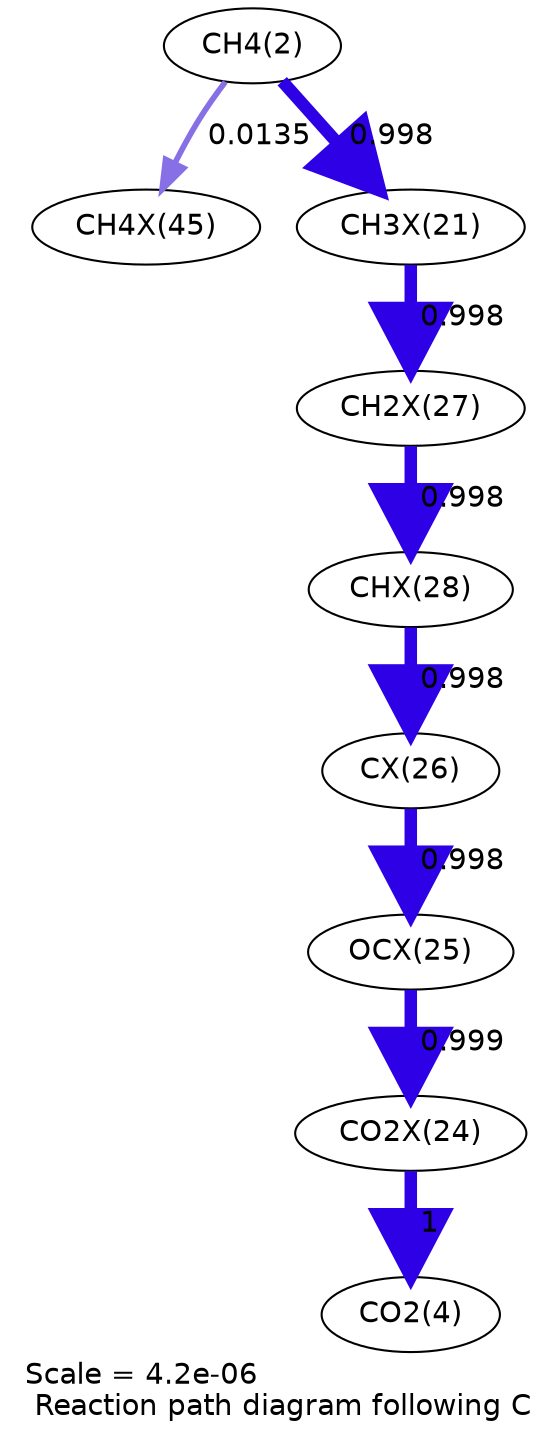 digraph reaction_paths {
center=1;
s4 -> s46[fontname="Helvetica", penwidth=2.75, arrowsize=1.37, color="0.7, 0.513, 0.9"
, label=" 0.0135"];
s4 -> s38[fontname="Helvetica", penwidth=6, arrowsize=3, color="0.7, 1.5, 0.9"
, label=" 0.998"];
s38 -> s44[fontname="Helvetica", penwidth=6, arrowsize=3, color="0.7, 1.5, 0.9"
, label=" 0.998"];
s44 -> s45[fontname="Helvetica", penwidth=6, arrowsize=3, color="0.7, 1.5, 0.9"
, label=" 0.998"];
s45 -> s43[fontname="Helvetica", penwidth=6, arrowsize=3, color="0.7, 1.5, 0.9"
, label=" 0.998"];
s43 -> s42[fontname="Helvetica", penwidth=6, arrowsize=3, color="0.7, 1.5, 0.9"
, label=" 0.998"];
s42 -> s41[fontname="Helvetica", penwidth=6, arrowsize=3, color="0.7, 1.5, 0.9"
, label=" 0.999"];
s41 -> s6[fontname="Helvetica", penwidth=6, arrowsize=3, color="0.7, 1.5, 0.9"
, label=" 1"];
s4 [ fontname="Helvetica", label="CH4(2)"];
s6 [ fontname="Helvetica", label="CO2(4)"];
s38 [ fontname="Helvetica", label="CH3X(21)"];
s41 [ fontname="Helvetica", label="CO2X(24)"];
s42 [ fontname="Helvetica", label="OCX(25)"];
s43 [ fontname="Helvetica", label="CX(26)"];
s44 [ fontname="Helvetica", label="CH2X(27)"];
s45 [ fontname="Helvetica", label="CHX(28)"];
s46 [ fontname="Helvetica", label="CH4X(45)"];
 label = "Scale = 4.2e-06\l Reaction path diagram following C";
 fontname = "Helvetica";
}
